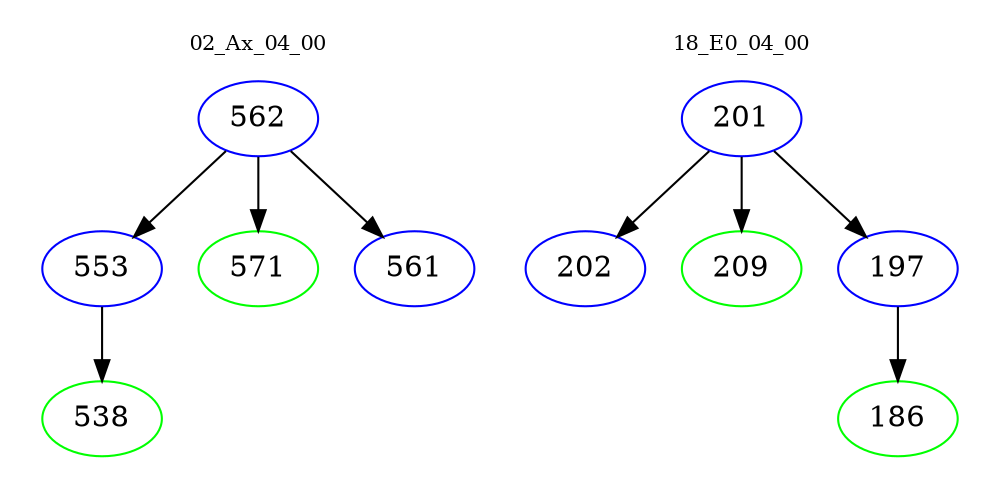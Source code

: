 digraph{
subgraph cluster_0 {
color = white
label = "02_Ax_04_00";
fontsize=10;
T0_562 [label="562", color="blue"]
T0_562 -> T0_553 [color="black"]
T0_553 [label="553", color="blue"]
T0_553 -> T0_538 [color="black"]
T0_538 [label="538", color="green"]
T0_562 -> T0_571 [color="black"]
T0_571 [label="571", color="green"]
T0_562 -> T0_561 [color="black"]
T0_561 [label="561", color="blue"]
}
subgraph cluster_1 {
color = white
label = "18_E0_04_00";
fontsize=10;
T1_201 [label="201", color="blue"]
T1_201 -> T1_202 [color="black"]
T1_202 [label="202", color="blue"]
T1_201 -> T1_209 [color="black"]
T1_209 [label="209", color="green"]
T1_201 -> T1_197 [color="black"]
T1_197 [label="197", color="blue"]
T1_197 -> T1_186 [color="black"]
T1_186 [label="186", color="green"]
}
}
